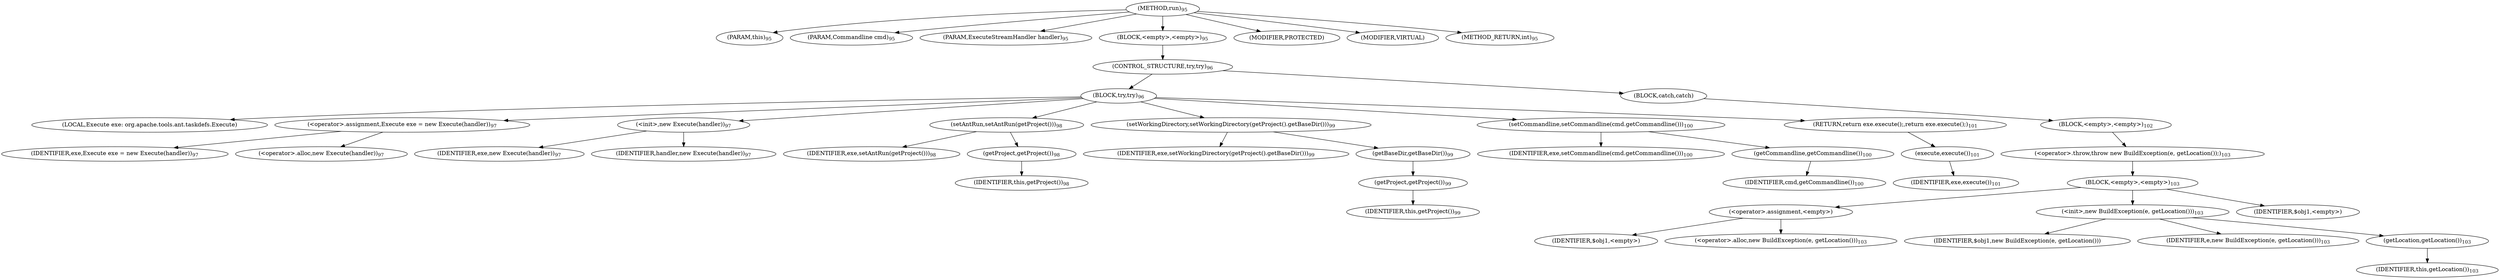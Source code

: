 digraph "run" {  
"94" [label = <(METHOD,run)<SUB>95</SUB>> ]
"8" [label = <(PARAM,this)<SUB>95</SUB>> ]
"95" [label = <(PARAM,Commandline cmd)<SUB>95</SUB>> ]
"96" [label = <(PARAM,ExecuteStreamHandler handler)<SUB>95</SUB>> ]
"97" [label = <(BLOCK,&lt;empty&gt;,&lt;empty&gt;)<SUB>95</SUB>> ]
"98" [label = <(CONTROL_STRUCTURE,try,try)<SUB>96</SUB>> ]
"99" [label = <(BLOCK,try,try)<SUB>96</SUB>> ]
"6" [label = <(LOCAL,Execute exe: org.apache.tools.ant.taskdefs.Execute)> ]
"100" [label = <(&lt;operator&gt;.assignment,Execute exe = new Execute(handler))<SUB>97</SUB>> ]
"101" [label = <(IDENTIFIER,exe,Execute exe = new Execute(handler))<SUB>97</SUB>> ]
"102" [label = <(&lt;operator&gt;.alloc,new Execute(handler))<SUB>97</SUB>> ]
"103" [label = <(&lt;init&gt;,new Execute(handler))<SUB>97</SUB>> ]
"5" [label = <(IDENTIFIER,exe,new Execute(handler))<SUB>97</SUB>> ]
"104" [label = <(IDENTIFIER,handler,new Execute(handler))<SUB>97</SUB>> ]
"105" [label = <(setAntRun,setAntRun(getProject()))<SUB>98</SUB>> ]
"106" [label = <(IDENTIFIER,exe,setAntRun(getProject()))<SUB>98</SUB>> ]
"107" [label = <(getProject,getProject())<SUB>98</SUB>> ]
"7" [label = <(IDENTIFIER,this,getProject())<SUB>98</SUB>> ]
"108" [label = <(setWorkingDirectory,setWorkingDirectory(getProject().getBaseDir()))<SUB>99</SUB>> ]
"109" [label = <(IDENTIFIER,exe,setWorkingDirectory(getProject().getBaseDir()))<SUB>99</SUB>> ]
"110" [label = <(getBaseDir,getBaseDir())<SUB>99</SUB>> ]
"111" [label = <(getProject,getProject())<SUB>99</SUB>> ]
"9" [label = <(IDENTIFIER,this,getProject())<SUB>99</SUB>> ]
"112" [label = <(setCommandline,setCommandline(cmd.getCommandline()))<SUB>100</SUB>> ]
"113" [label = <(IDENTIFIER,exe,setCommandline(cmd.getCommandline()))<SUB>100</SUB>> ]
"114" [label = <(getCommandline,getCommandline())<SUB>100</SUB>> ]
"115" [label = <(IDENTIFIER,cmd,getCommandline())<SUB>100</SUB>> ]
"116" [label = <(RETURN,return exe.execute();,return exe.execute();)<SUB>101</SUB>> ]
"117" [label = <(execute,execute())<SUB>101</SUB>> ]
"118" [label = <(IDENTIFIER,exe,execute())<SUB>101</SUB>> ]
"119" [label = <(BLOCK,catch,catch)> ]
"120" [label = <(BLOCK,&lt;empty&gt;,&lt;empty&gt;)<SUB>102</SUB>> ]
"121" [label = <(&lt;operator&gt;.throw,throw new BuildException(e, getLocation());)<SUB>103</SUB>> ]
"122" [label = <(BLOCK,&lt;empty&gt;,&lt;empty&gt;)<SUB>103</SUB>> ]
"123" [label = <(&lt;operator&gt;.assignment,&lt;empty&gt;)> ]
"124" [label = <(IDENTIFIER,$obj1,&lt;empty&gt;)> ]
"125" [label = <(&lt;operator&gt;.alloc,new BuildException(e, getLocation()))<SUB>103</SUB>> ]
"126" [label = <(&lt;init&gt;,new BuildException(e, getLocation()))<SUB>103</SUB>> ]
"127" [label = <(IDENTIFIER,$obj1,new BuildException(e, getLocation()))> ]
"128" [label = <(IDENTIFIER,e,new BuildException(e, getLocation()))<SUB>103</SUB>> ]
"129" [label = <(getLocation,getLocation())<SUB>103</SUB>> ]
"10" [label = <(IDENTIFIER,this,getLocation())<SUB>103</SUB>> ]
"130" [label = <(IDENTIFIER,$obj1,&lt;empty&gt;)> ]
"131" [label = <(MODIFIER,PROTECTED)> ]
"132" [label = <(MODIFIER,VIRTUAL)> ]
"133" [label = <(METHOD_RETURN,int)<SUB>95</SUB>> ]
  "94" -> "8" 
  "94" -> "95" 
  "94" -> "96" 
  "94" -> "97" 
  "94" -> "131" 
  "94" -> "132" 
  "94" -> "133" 
  "97" -> "98" 
  "98" -> "99" 
  "98" -> "119" 
  "99" -> "6" 
  "99" -> "100" 
  "99" -> "103" 
  "99" -> "105" 
  "99" -> "108" 
  "99" -> "112" 
  "99" -> "116" 
  "100" -> "101" 
  "100" -> "102" 
  "103" -> "5" 
  "103" -> "104" 
  "105" -> "106" 
  "105" -> "107" 
  "107" -> "7" 
  "108" -> "109" 
  "108" -> "110" 
  "110" -> "111" 
  "111" -> "9" 
  "112" -> "113" 
  "112" -> "114" 
  "114" -> "115" 
  "116" -> "117" 
  "117" -> "118" 
  "119" -> "120" 
  "120" -> "121" 
  "121" -> "122" 
  "122" -> "123" 
  "122" -> "126" 
  "122" -> "130" 
  "123" -> "124" 
  "123" -> "125" 
  "126" -> "127" 
  "126" -> "128" 
  "126" -> "129" 
  "129" -> "10" 
}
